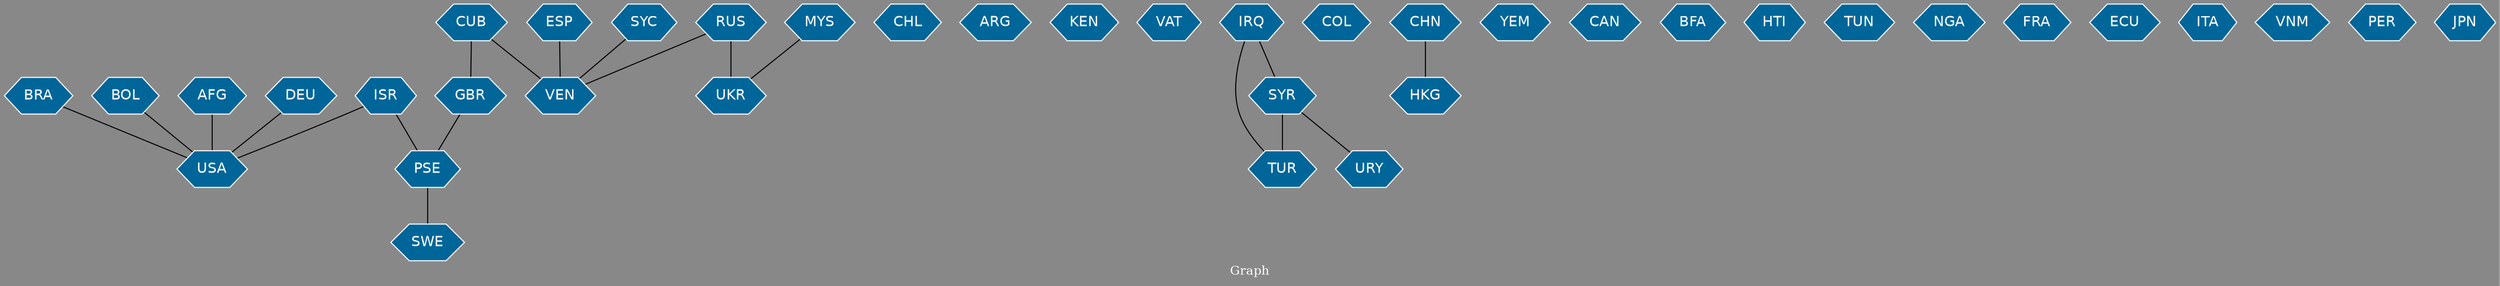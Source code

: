 // Countries together in item graph
graph {
	graph [bgcolor="#888888" fontcolor=white fontsize=12 label="Graph" outputorder=edgesfirst overlap=prism]
	node [color=white fillcolor="#006699" fontcolor=white fontname=Helvetica shape=hexagon style=filled]
	edge [arrowhead=open color=black fontcolor=white fontname=Courier fontsize=12]
		BRA [label=BRA]
		CHL [label=CHL]
		ESP [label=ESP]
		ARG [label=ARG]
		UKR [label=UKR]
		CUB [label=CUB]
		BOL [label=BOL]
		KEN [label=KEN]
		VAT [label=VAT]
		SYR [label=SYR]
		TUR [label=TUR]
		IRQ [label=IRQ]
		RUS [label=RUS]
		COL [label=COL]
		GBR [label=GBR]
		USA [label=USA]
		HKG [label=HKG]
		VEN [label=VEN]
		SYC [label=SYC]
		YEM [label=YEM]
		URY [label=URY]
		CAN [label=CAN]
		ISR [label=ISR]
		BFA [label=BFA]
		HTI [label=HTI]
		AFG [label=AFG]
		TUN [label=TUN]
		PSE [label=PSE]
		SWE [label=SWE]
		NGA [label=NGA]
		FRA [label=FRA]
		ECU [label=ECU]
		CHN [label=CHN]
		ITA [label=ITA]
		VNM [label=VNM]
		PER [label=PER]
		MYS [label=MYS]
		DEU [label=DEU]
		JPN [label=JPN]
			PSE -- SWE [weight=2]
			DEU -- USA [weight=1]
			CUB -- GBR [weight=1]
			ISR -- PSE [weight=1]
			SYR -- TUR [weight=4]
			SYR -- URY [weight=1]
			RUS -- VEN [weight=1]
			SYC -- VEN [weight=1]
			ESP -- VEN [weight=2]
			IRQ -- TUR [weight=1]
			RUS -- UKR [weight=2]
			CHN -- HKG [weight=1]
			IRQ -- SYR [weight=1]
			BRA -- USA [weight=1]
			GBR -- PSE [weight=1]
			AFG -- USA [weight=1]
			ISR -- USA [weight=1]
			MYS -- UKR [weight=1]
			CUB -- VEN [weight=1]
			BOL -- USA [weight=1]
}